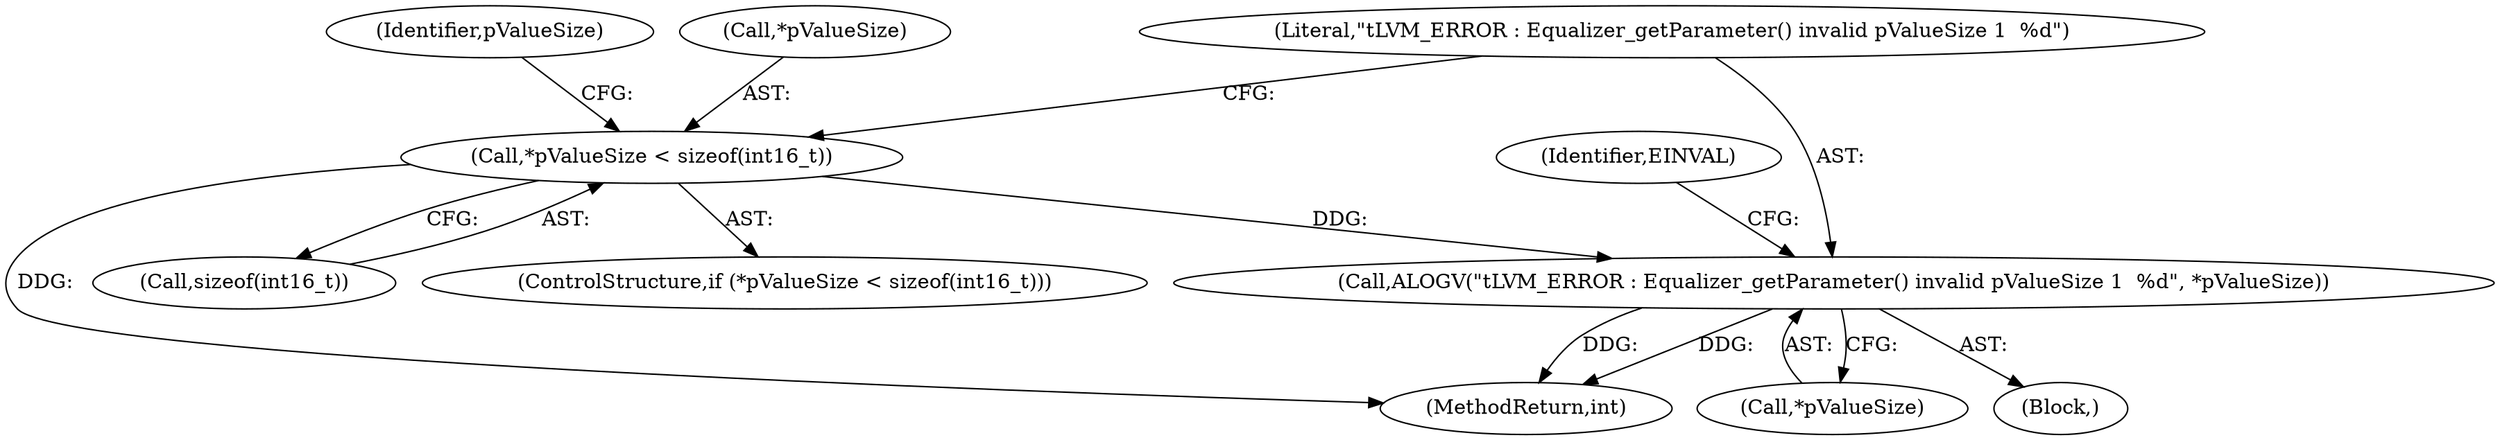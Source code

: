 digraph "0_Android_321ea5257e37c8edb26e66fe4ee78cca4cd915fe@API" {
"1000147" [label="(Call,*pValueSize < sizeof(int16_t))"];
"1000153" [label="(Call,ALOGV(\"\tLVM_ERROR : Equalizer_getParameter() invalid pValueSize 1  %d\", *pValueSize))"];
"1000150" [label="(Call,sizeof(int16_t))"];
"1000155" [label="(Call,*pValueSize)"];
"1000154" [label="(Literal,\"\tLVM_ERROR : Equalizer_getParameter() invalid pValueSize 1  %d\")"];
"1000153" [label="(Call,ALOGV(\"\tLVM_ERROR : Equalizer_getParameter() invalid pValueSize 1  %d\", *pValueSize))"];
"1000162" [label="(Identifier,pValueSize)"];
"1000146" [label="(ControlStructure,if (*pValueSize < sizeof(int16_t)))"];
"1000567" [label="(MethodReturn,int)"];
"1000148" [label="(Call,*pValueSize)"];
"1000147" [label="(Call,*pValueSize < sizeof(int16_t))"];
"1000152" [label="(Block,)"];
"1000159" [label="(Identifier,EINVAL)"];
"1000147" -> "1000146"  [label="AST: "];
"1000147" -> "1000150"  [label="CFG: "];
"1000148" -> "1000147"  [label="AST: "];
"1000150" -> "1000147"  [label="AST: "];
"1000154" -> "1000147"  [label="CFG: "];
"1000162" -> "1000147"  [label="CFG: "];
"1000147" -> "1000567"  [label="DDG: "];
"1000147" -> "1000153"  [label="DDG: "];
"1000153" -> "1000152"  [label="AST: "];
"1000153" -> "1000155"  [label="CFG: "];
"1000154" -> "1000153"  [label="AST: "];
"1000155" -> "1000153"  [label="AST: "];
"1000159" -> "1000153"  [label="CFG: "];
"1000153" -> "1000567"  [label="DDG: "];
"1000153" -> "1000567"  [label="DDG: "];
}
